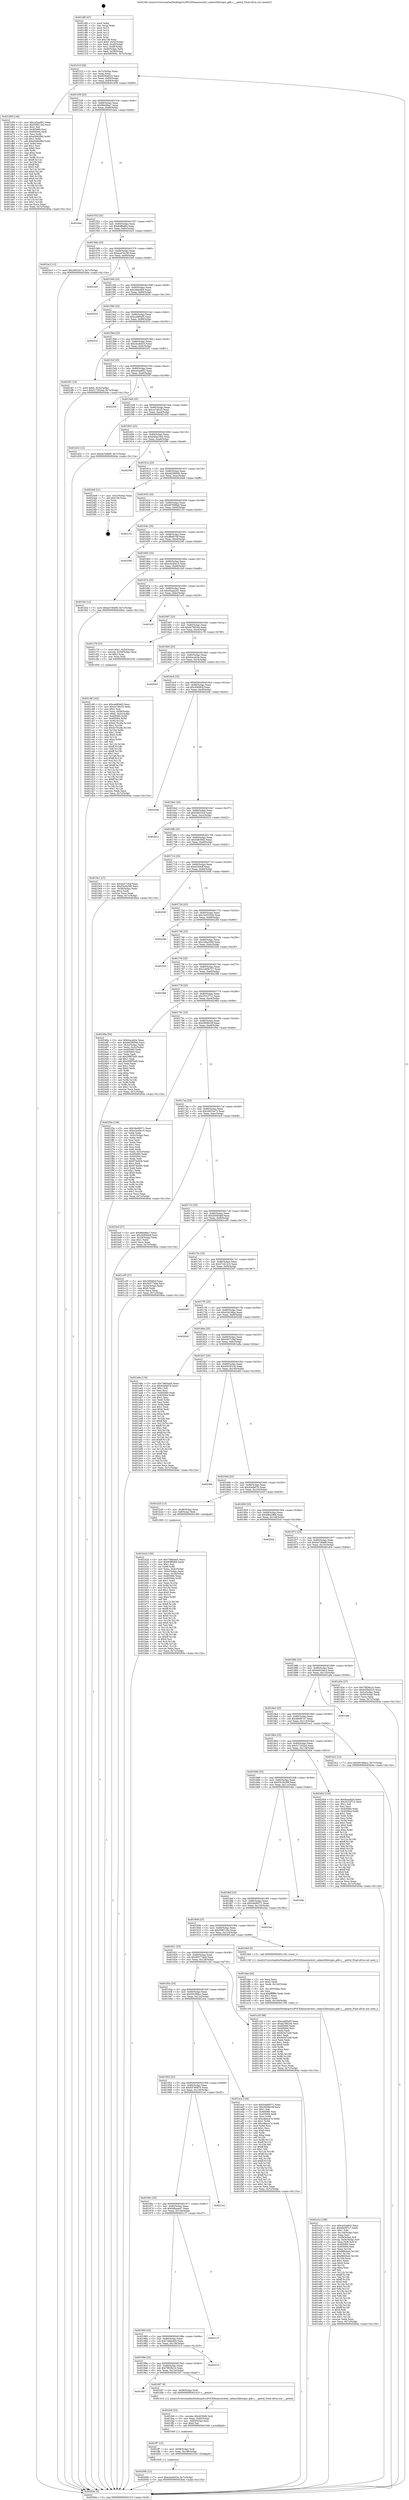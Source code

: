 digraph "0x4014f0" {
  label = "0x4014f0 (/mnt/c/Users/mathe/Desktop/tcc/POCII/binaries/extr_radare2libriopio_gdb.c___gettid_Final-ollvm.out::main(0))"
  labelloc = "t"
  node[shape=record]

  Entry [label="",width=0.3,height=0.3,shape=circle,fillcolor=black,style=filled]
  "0x40151f" [label="{
     0x40151f [26]\l
     | [instrs]\l
     &nbsp;&nbsp;0x40151f \<+3\>: mov -0x7c(%rbp),%eax\l
     &nbsp;&nbsp;0x401522 \<+2\>: mov %eax,%ecx\l
     &nbsp;&nbsp;0x401524 \<+6\>: sub $0x920bd253,%ecx\l
     &nbsp;&nbsp;0x40152a \<+3\>: mov %eax,-0x80(%rbp)\l
     &nbsp;&nbsp;0x40152d \<+6\>: mov %ecx,-0x84(%rbp)\l
     &nbsp;&nbsp;0x401533 \<+6\>: je 0000000000401d59 \<main+0x869\>\l
  }"]
  "0x401d59" [label="{
     0x401d59 [144]\l
     | [instrs]\l
     &nbsp;&nbsp;0x401d59 \<+5\>: mov $0xce5aa852,%eax\l
     &nbsp;&nbsp;0x401d5e \<+5\>: mov $0x55f6118a,%ecx\l
     &nbsp;&nbsp;0x401d63 \<+2\>: mov $0x1,%dl\l
     &nbsp;&nbsp;0x401d65 \<+7\>: mov 0x405060,%esi\l
     &nbsp;&nbsp;0x401d6c \<+7\>: mov 0x405064,%edi\l
     &nbsp;&nbsp;0x401d73 \<+3\>: mov %esi,%r8d\l
     &nbsp;&nbsp;0x401d76 \<+7\>: sub $0xe5662f9d,%r8d\l
     &nbsp;&nbsp;0x401d7d \<+4\>: sub $0x1,%r8d\l
     &nbsp;&nbsp;0x401d81 \<+7\>: add $0xe5662f9d,%r8d\l
     &nbsp;&nbsp;0x401d88 \<+4\>: imul %r8d,%esi\l
     &nbsp;&nbsp;0x401d8c \<+3\>: and $0x1,%esi\l
     &nbsp;&nbsp;0x401d8f \<+3\>: cmp $0x0,%esi\l
     &nbsp;&nbsp;0x401d92 \<+4\>: sete %r9b\l
     &nbsp;&nbsp;0x401d96 \<+3\>: cmp $0xa,%edi\l
     &nbsp;&nbsp;0x401d99 \<+4\>: setl %r10b\l
     &nbsp;&nbsp;0x401d9d \<+3\>: mov %r9b,%r11b\l
     &nbsp;&nbsp;0x401da0 \<+4\>: xor $0xff,%r11b\l
     &nbsp;&nbsp;0x401da4 \<+3\>: mov %r10b,%bl\l
     &nbsp;&nbsp;0x401da7 \<+3\>: xor $0xff,%bl\l
     &nbsp;&nbsp;0x401daa \<+3\>: xor $0x0,%dl\l
     &nbsp;&nbsp;0x401dad \<+3\>: mov %r11b,%r14b\l
     &nbsp;&nbsp;0x401db0 \<+4\>: and $0x0,%r14b\l
     &nbsp;&nbsp;0x401db4 \<+3\>: and %dl,%r9b\l
     &nbsp;&nbsp;0x401db7 \<+3\>: mov %bl,%r15b\l
     &nbsp;&nbsp;0x401dba \<+4\>: and $0x0,%r15b\l
     &nbsp;&nbsp;0x401dbe \<+3\>: and %dl,%r10b\l
     &nbsp;&nbsp;0x401dc1 \<+3\>: or %r9b,%r14b\l
     &nbsp;&nbsp;0x401dc4 \<+3\>: or %r10b,%r15b\l
     &nbsp;&nbsp;0x401dc7 \<+3\>: xor %r15b,%r14b\l
     &nbsp;&nbsp;0x401dca \<+3\>: or %bl,%r11b\l
     &nbsp;&nbsp;0x401dcd \<+4\>: xor $0xff,%r11b\l
     &nbsp;&nbsp;0x401dd1 \<+3\>: or $0x0,%dl\l
     &nbsp;&nbsp;0x401dd4 \<+3\>: and %dl,%r11b\l
     &nbsp;&nbsp;0x401dd7 \<+3\>: or %r11b,%r14b\l
     &nbsp;&nbsp;0x401dda \<+4\>: test $0x1,%r14b\l
     &nbsp;&nbsp;0x401dde \<+3\>: cmovne %ecx,%eax\l
     &nbsp;&nbsp;0x401de1 \<+3\>: mov %eax,-0x7c(%rbp)\l
     &nbsp;&nbsp;0x401de4 \<+5\>: jmp 000000000040264a \<main+0x115a\>\l
  }"]
  "0x401539" [label="{
     0x401539 [25]\l
     | [instrs]\l
     &nbsp;&nbsp;0x401539 \<+5\>: jmp 000000000040153e \<main+0x4e\>\l
     &nbsp;&nbsp;0x40153e \<+3\>: mov -0x80(%rbp),%eax\l
     &nbsp;&nbsp;0x401541 \<+5\>: sub $0x96d4fea7,%eax\l
     &nbsp;&nbsp;0x401546 \<+6\>: mov %eax,-0x88(%rbp)\l
     &nbsp;&nbsp;0x40154c \<+6\>: je 0000000000401bea \<main+0x6fa\>\l
  }"]
  Exit [label="",width=0.3,height=0.3,shape=circle,fillcolor=black,style=filled,peripheries=2]
  "0x401bea" [label="{
     0x401bea\l
  }", style=dashed]
  "0x401552" [label="{
     0x401552 [25]\l
     | [instrs]\l
     &nbsp;&nbsp;0x401552 \<+5\>: jmp 0000000000401557 \<main+0x67\>\l
     &nbsp;&nbsp;0x401557 \<+3\>: mov -0x80(%rbp),%eax\l
     &nbsp;&nbsp;0x40155a \<+5\>: sub $0x9cff0d84,%eax\l
     &nbsp;&nbsp;0x40155f \<+6\>: mov %eax,-0x8c(%rbp)\l
     &nbsp;&nbsp;0x401565 \<+6\>: je 0000000000401bc3 \<main+0x6d3\>\l
  }"]
  "0x402006" [label="{
     0x402006 [12]\l
     | [instrs]\l
     &nbsp;&nbsp;0x402006 \<+7\>: movl $0xcbcde024,-0x7c(%rbp)\l
     &nbsp;&nbsp;0x40200d \<+5\>: jmp 000000000040264a \<main+0x115a\>\l
  }"]
  "0x401bc3" [label="{
     0x401bc3 [12]\l
     | [instrs]\l
     &nbsp;&nbsp;0x401bc3 \<+7\>: movl $0x26633e73,-0x7c(%rbp)\l
     &nbsp;&nbsp;0x401bca \<+5\>: jmp 000000000040264a \<main+0x115a\>\l
  }"]
  "0x40156b" [label="{
     0x40156b [25]\l
     | [instrs]\l
     &nbsp;&nbsp;0x40156b \<+5\>: jmp 0000000000401570 \<main+0x80\>\l
     &nbsp;&nbsp;0x401570 \<+3\>: mov -0x80(%rbp),%eax\l
     &nbsp;&nbsp;0x401573 \<+5\>: sub $0xaa47d199,%eax\l
     &nbsp;&nbsp;0x401578 \<+6\>: mov %eax,-0x90(%rbp)\l
     &nbsp;&nbsp;0x40157e \<+6\>: je 00000000004023e0 \<main+0xef0\>\l
  }"]
  "0x401ff7" [label="{
     0x401ff7 [15]\l
     | [instrs]\l
     &nbsp;&nbsp;0x401ff7 \<+4\>: mov -0x58(%rbp),%rdi\l
     &nbsp;&nbsp;0x401ffb \<+6\>: mov %eax,-0x148(%rbp)\l
     &nbsp;&nbsp;0x402001 \<+5\>: call 0000000000401030 \<free@plt\>\l
     | [calls]\l
     &nbsp;&nbsp;0x401030 \{1\} (unknown)\l
  }"]
  "0x4023e0" [label="{
     0x4023e0\l
  }", style=dashed]
  "0x401584" [label="{
     0x401584 [25]\l
     | [instrs]\l
     &nbsp;&nbsp;0x401584 \<+5\>: jmp 0000000000401589 \<main+0x99\>\l
     &nbsp;&nbsp;0x401589 \<+3\>: mov -0x80(%rbp),%eax\l
     &nbsp;&nbsp;0x40158c \<+5\>: sub $0xc9efcdb4,%eax\l
     &nbsp;&nbsp;0x401591 \<+6\>: mov %eax,-0x94(%rbp)\l
     &nbsp;&nbsp;0x401597 \<+6\>: je 0000000000402624 \<main+0x1134\>\l
  }"]
  "0x401fe0" [label="{
     0x401fe0 [23]\l
     | [instrs]\l
     &nbsp;&nbsp;0x401fe0 \<+10\>: movabs $0x4030d6,%rdi\l
     &nbsp;&nbsp;0x401fea \<+3\>: mov %eax,-0x60(%rbp)\l
     &nbsp;&nbsp;0x401fed \<+3\>: mov -0x60(%rbp),%esi\l
     &nbsp;&nbsp;0x401ff0 \<+2\>: mov $0x0,%al\l
     &nbsp;&nbsp;0x401ff2 \<+5\>: call 0000000000401040 \<printf@plt\>\l
     | [calls]\l
     &nbsp;&nbsp;0x401040 \{1\} (unknown)\l
  }"]
  "0x402624" [label="{
     0x402624\l
  }", style=dashed]
  "0x40159d" [label="{
     0x40159d [25]\l
     | [instrs]\l
     &nbsp;&nbsp;0x40159d \<+5\>: jmp 00000000004015a2 \<main+0xb2\>\l
     &nbsp;&nbsp;0x4015a2 \<+3\>: mov -0x80(%rbp),%eax\l
     &nbsp;&nbsp;0x4015a5 \<+5\>: sub $0xca680ef3,%eax\l
     &nbsp;&nbsp;0x4015aa \<+6\>: mov %eax,-0x98(%rbp)\l
     &nbsp;&nbsp;0x4015b0 \<+6\>: je 0000000000402531 \<main+0x1041\>\l
  }"]
  "0x4019b7" [label="{
     0x4019b7\l
  }", style=dashed]
  "0x402531" [label="{
     0x402531\l
  }", style=dashed]
  "0x4015b6" [label="{
     0x4015b6 [25]\l
     | [instrs]\l
     &nbsp;&nbsp;0x4015b6 \<+5\>: jmp 00000000004015bb \<main+0xcb\>\l
     &nbsp;&nbsp;0x4015bb \<+3\>: mov -0x80(%rbp),%eax\l
     &nbsp;&nbsp;0x4015be \<+5\>: sub $0xcbcde024,%eax\l
     &nbsp;&nbsp;0x4015c3 \<+6\>: mov %eax,-0x9c(%rbp)\l
     &nbsp;&nbsp;0x4015c9 \<+6\>: je 00000000004023f1 \<main+0xf01\>\l
  }"]
  "0x401fd7" [label="{
     0x401fd7 [9]\l
     | [instrs]\l
     &nbsp;&nbsp;0x401fd7 \<+4\>: mov -0x58(%rbp),%rdi\l
     &nbsp;&nbsp;0x401fdb \<+5\>: call 0000000000401410 \<__gettid\>\l
     | [calls]\l
     &nbsp;&nbsp;0x401410 \{1\} (/mnt/c/Users/mathe/Desktop/tcc/POCII/binaries/extr_radare2libriopio_gdb.c___gettid_Final-ollvm.out::__gettid)\l
  }"]
  "0x4023f1" [label="{
     0x4023f1 [19]\l
     | [instrs]\l
     &nbsp;&nbsp;0x4023f1 \<+7\>: movl $0x0,-0x3c(%rbp)\l
     &nbsp;&nbsp;0x4023f8 \<+7\>: movl $0x517202ad,-0x7c(%rbp)\l
     &nbsp;&nbsp;0x4023ff \<+5\>: jmp 000000000040264a \<main+0x115a\>\l
  }"]
  "0x4015cf" [label="{
     0x4015cf [25]\l
     | [instrs]\l
     &nbsp;&nbsp;0x4015cf \<+5\>: jmp 00000000004015d4 \<main+0xe4\>\l
     &nbsp;&nbsp;0x4015d4 \<+3\>: mov -0x80(%rbp),%eax\l
     &nbsp;&nbsp;0x4015d7 \<+5\>: sub $0xce5aa852,%eax\l
     &nbsp;&nbsp;0x4015dc \<+6\>: mov %eax,-0xa0(%rbp)\l
     &nbsp;&nbsp;0x4015e2 \<+6\>: je 000000000040255f \<main+0x106f\>\l
  }"]
  "0x40199e" [label="{
     0x40199e [25]\l
     | [instrs]\l
     &nbsp;&nbsp;0x40199e \<+5\>: jmp 00000000004019a3 \<main+0x4b3\>\l
     &nbsp;&nbsp;0x4019a3 \<+3\>: mov -0x80(%rbp),%eax\l
     &nbsp;&nbsp;0x4019a6 \<+5\>: sub $0x78f28e14,%eax\l
     &nbsp;&nbsp;0x4019ab \<+6\>: mov %eax,-0x13c(%rbp)\l
     &nbsp;&nbsp;0x4019b1 \<+6\>: je 0000000000401fd7 \<main+0xae7\>\l
  }"]
  "0x40255f" [label="{
     0x40255f\l
  }", style=dashed]
  "0x4015e8" [label="{
     0x4015e8 [25]\l
     | [instrs]\l
     &nbsp;&nbsp;0x4015e8 \<+5\>: jmp 00000000004015ed \<main+0xfd\>\l
     &nbsp;&nbsp;0x4015ed \<+3\>: mov -0x80(%rbp),%eax\l
     &nbsp;&nbsp;0x4015f0 \<+5\>: sub $0xce74fc25,%eax\l
     &nbsp;&nbsp;0x4015f5 \<+6\>: mov %eax,-0xa4(%rbp)\l
     &nbsp;&nbsp;0x4015fb \<+6\>: je 0000000000401d32 \<main+0x842\>\l
  }"]
  "0x402515" [label="{
     0x402515\l
  }", style=dashed]
  "0x401d32" [label="{
     0x401d32 [12]\l
     | [instrs]\l
     &nbsp;&nbsp;0x401d32 \<+7\>: movl $0x4e7d0bf9,-0x7c(%rbp)\l
     &nbsp;&nbsp;0x401d39 \<+5\>: jmp 000000000040264a \<main+0x115a\>\l
  }"]
  "0x401601" [label="{
     0x401601 [25]\l
     | [instrs]\l
     &nbsp;&nbsp;0x401601 \<+5\>: jmp 0000000000401606 \<main+0x116\>\l
     &nbsp;&nbsp;0x401606 \<+3\>: mov -0x80(%rbp),%eax\l
     &nbsp;&nbsp;0x401609 \<+5\>: sub $0xd40a2344,%eax\l
     &nbsp;&nbsp;0x40160e \<+6\>: mov %eax,-0xa8(%rbp)\l
     &nbsp;&nbsp;0x401614 \<+6\>: je 0000000000402399 \<main+0xea9\>\l
  }"]
  "0x401985" [label="{
     0x401985 [25]\l
     | [instrs]\l
     &nbsp;&nbsp;0x401985 \<+5\>: jmp 000000000040198a \<main+0x49a\>\l
     &nbsp;&nbsp;0x40198a \<+3\>: mov -0x80(%rbp),%eax\l
     &nbsp;&nbsp;0x40198d \<+5\>: sub $0x748dceb5,%eax\l
     &nbsp;&nbsp;0x401992 \<+6\>: mov %eax,-0x138(%rbp)\l
     &nbsp;&nbsp;0x401998 \<+6\>: je 0000000000402515 \<main+0x1025\>\l
  }"]
  "0x402399" [label="{
     0x402399\l
  }", style=dashed]
  "0x40161a" [label="{
     0x40161a [25]\l
     | [instrs]\l
     &nbsp;&nbsp;0x40161a \<+5\>: jmp 000000000040161f \<main+0x12f\>\l
     &nbsp;&nbsp;0x40161f \<+3\>: mov -0x80(%rbp),%eax\l
     &nbsp;&nbsp;0x401622 \<+5\>: sub $0xd429694b,%eax\l
     &nbsp;&nbsp;0x401627 \<+6\>: mov %eax,-0xac(%rbp)\l
     &nbsp;&nbsp;0x40162d \<+6\>: je 00000000004024e8 \<main+0xff8\>\l
  }"]
  "0x402137" [label="{
     0x402137\l
  }", style=dashed]
  "0x4024e8" [label="{
     0x4024e8 [21]\l
     | [instrs]\l
     &nbsp;&nbsp;0x4024e8 \<+3\>: mov -0x2c(%rbp),%eax\l
     &nbsp;&nbsp;0x4024eb \<+7\>: add $0x138,%rsp\l
     &nbsp;&nbsp;0x4024f2 \<+1\>: pop %rbx\l
     &nbsp;&nbsp;0x4024f3 \<+2\>: pop %r12\l
     &nbsp;&nbsp;0x4024f5 \<+2\>: pop %r13\l
     &nbsp;&nbsp;0x4024f7 \<+2\>: pop %r14\l
     &nbsp;&nbsp;0x4024f9 \<+2\>: pop %r15\l
     &nbsp;&nbsp;0x4024fb \<+1\>: pop %rbp\l
     &nbsp;&nbsp;0x4024fc \<+1\>: ret\l
  }"]
  "0x401633" [label="{
     0x401633 [25]\l
     | [instrs]\l
     &nbsp;&nbsp;0x401633 \<+5\>: jmp 0000000000401638 \<main+0x148\>\l
     &nbsp;&nbsp;0x401638 \<+3\>: mov -0x80(%rbp),%eax\l
     &nbsp;&nbsp;0x40163b \<+5\>: sub $0xd67698ad,%eax\l
     &nbsp;&nbsp;0x401640 \<+6\>: mov %eax,-0xb0(%rbp)\l
     &nbsp;&nbsp;0x401646 \<+6\>: je 0000000000402152 \<main+0xc62\>\l
  }"]
  "0x40196c" [label="{
     0x40196c [25]\l
     | [instrs]\l
     &nbsp;&nbsp;0x40196c \<+5\>: jmp 0000000000401971 \<main+0x481\>\l
     &nbsp;&nbsp;0x401971 \<+3\>: mov -0x80(%rbp),%eax\l
     &nbsp;&nbsp;0x401974 \<+5\>: sub $0x6dbaaa47,%eax\l
     &nbsp;&nbsp;0x401979 \<+6\>: mov %eax,-0x134(%rbp)\l
     &nbsp;&nbsp;0x40197f \<+6\>: je 0000000000402137 \<main+0xc47\>\l
  }"]
  "0x402152" [label="{
     0x402152\l
  }", style=dashed]
  "0x40164c" [label="{
     0x40164c [25]\l
     | [instrs]\l
     &nbsp;&nbsp;0x40164c \<+5\>: jmp 0000000000401651 \<main+0x161\>\l
     &nbsp;&nbsp;0x401651 \<+3\>: mov -0x80(%rbp),%eax\l
     &nbsp;&nbsp;0x401654 \<+5\>: sub $0xdfb6b7bf,%eax\l
     &nbsp;&nbsp;0x401659 \<+6\>: mov %eax,-0xb4(%rbp)\l
     &nbsp;&nbsp;0x40165f \<+6\>: je 0000000000402290 \<main+0xda0\>\l
  }"]
  "0x4021e2" [label="{
     0x4021e2\l
  }", style=dashed]
  "0x402290" [label="{
     0x402290\l
  }", style=dashed]
  "0x401665" [label="{
     0x401665 [25]\l
     | [instrs]\l
     &nbsp;&nbsp;0x401665 \<+5\>: jmp 000000000040166a \<main+0x17a\>\l
     &nbsp;&nbsp;0x40166a \<+3\>: mov -0x80(%rbp),%eax\l
     &nbsp;&nbsp;0x40166d \<+5\>: sub $0xe3e40e15,%eax\l
     &nbsp;&nbsp;0x401672 \<+6\>: mov %eax,-0xb8(%rbp)\l
     &nbsp;&nbsp;0x401678 \<+6\>: je 0000000000401fcb \<main+0xadb\>\l
  }"]
  "0x401953" [label="{
     0x401953 [25]\l
     | [instrs]\l
     &nbsp;&nbsp;0x401953 \<+5\>: jmp 0000000000401958 \<main+0x468\>\l
     &nbsp;&nbsp;0x401958 \<+3\>: mov -0x80(%rbp),%eax\l
     &nbsp;&nbsp;0x40195b \<+5\>: sub $0x5d780870,%eax\l
     &nbsp;&nbsp;0x401960 \<+6\>: mov %eax,-0x130(%rbp)\l
     &nbsp;&nbsp;0x401966 \<+6\>: je 00000000004021e2 \<main+0xcf2\>\l
  }"]
  "0x401fcb" [label="{
     0x401fcb [12]\l
     | [instrs]\l
     &nbsp;&nbsp;0x401fcb \<+7\>: movl $0x4e7d0bf9,-0x7c(%rbp)\l
     &nbsp;&nbsp;0x401fd2 \<+5\>: jmp 000000000040264a \<main+0x115a\>\l
  }"]
  "0x40167e" [label="{
     0x40167e [25]\l
     | [instrs]\l
     &nbsp;&nbsp;0x40167e \<+5\>: jmp 0000000000401683 \<main+0x193\>\l
     &nbsp;&nbsp;0x401683 \<+3\>: mov -0x80(%rbp),%eax\l
     &nbsp;&nbsp;0x401686 \<+5\>: sub $0xe5aae2d1,%eax\l
     &nbsp;&nbsp;0x40168b \<+6\>: mov %eax,-0xbc(%rbp)\l
     &nbsp;&nbsp;0x401691 \<+6\>: je 0000000000401a2f \<main+0x53f\>\l
  }"]
  "0x401ece" [label="{
     0x401ece [144]\l
     | [instrs]\l
     &nbsp;&nbsp;0x401ece \<+5\>: mov $0x54e99371,%eax\l
     &nbsp;&nbsp;0x401ed3 \<+5\>: mov $0x2609b16f,%ecx\l
     &nbsp;&nbsp;0x401ed8 \<+2\>: mov $0x1,%dl\l
     &nbsp;&nbsp;0x401eda \<+7\>: mov 0x405060,%esi\l
     &nbsp;&nbsp;0x401ee1 \<+7\>: mov 0x405064,%edi\l
     &nbsp;&nbsp;0x401ee8 \<+3\>: mov %esi,%r8d\l
     &nbsp;&nbsp;0x401eeb \<+7\>: sub $0xcdbece7e,%r8d\l
     &nbsp;&nbsp;0x401ef2 \<+4\>: sub $0x1,%r8d\l
     &nbsp;&nbsp;0x401ef6 \<+7\>: add $0xcdbece7e,%r8d\l
     &nbsp;&nbsp;0x401efd \<+4\>: imul %r8d,%esi\l
     &nbsp;&nbsp;0x401f01 \<+3\>: and $0x1,%esi\l
     &nbsp;&nbsp;0x401f04 \<+3\>: cmp $0x0,%esi\l
     &nbsp;&nbsp;0x401f07 \<+4\>: sete %r9b\l
     &nbsp;&nbsp;0x401f0b \<+3\>: cmp $0xa,%edi\l
     &nbsp;&nbsp;0x401f0e \<+4\>: setl %r10b\l
     &nbsp;&nbsp;0x401f12 \<+3\>: mov %r9b,%r11b\l
     &nbsp;&nbsp;0x401f15 \<+4\>: xor $0xff,%r11b\l
     &nbsp;&nbsp;0x401f19 \<+3\>: mov %r10b,%bl\l
     &nbsp;&nbsp;0x401f1c \<+3\>: xor $0xff,%bl\l
     &nbsp;&nbsp;0x401f1f \<+3\>: xor $0x1,%dl\l
     &nbsp;&nbsp;0x401f22 \<+3\>: mov %r11b,%r14b\l
     &nbsp;&nbsp;0x401f25 \<+4\>: and $0xff,%r14b\l
     &nbsp;&nbsp;0x401f29 \<+3\>: and %dl,%r9b\l
     &nbsp;&nbsp;0x401f2c \<+3\>: mov %bl,%r15b\l
     &nbsp;&nbsp;0x401f2f \<+4\>: and $0xff,%r15b\l
     &nbsp;&nbsp;0x401f33 \<+3\>: and %dl,%r10b\l
     &nbsp;&nbsp;0x401f36 \<+3\>: or %r9b,%r14b\l
     &nbsp;&nbsp;0x401f39 \<+3\>: or %r10b,%r15b\l
     &nbsp;&nbsp;0x401f3c \<+3\>: xor %r15b,%r14b\l
     &nbsp;&nbsp;0x401f3f \<+3\>: or %bl,%r11b\l
     &nbsp;&nbsp;0x401f42 \<+4\>: xor $0xff,%r11b\l
     &nbsp;&nbsp;0x401f46 \<+3\>: or $0x1,%dl\l
     &nbsp;&nbsp;0x401f49 \<+3\>: and %dl,%r11b\l
     &nbsp;&nbsp;0x401f4c \<+3\>: or %r11b,%r14b\l
     &nbsp;&nbsp;0x401f4f \<+4\>: test $0x1,%r14b\l
     &nbsp;&nbsp;0x401f53 \<+3\>: cmovne %ecx,%eax\l
     &nbsp;&nbsp;0x401f56 \<+3\>: mov %eax,-0x7c(%rbp)\l
     &nbsp;&nbsp;0x401f59 \<+5\>: jmp 000000000040264a \<main+0x115a\>\l
  }"]
  "0x401a2f" [label="{
     0x401a2f\l
  }", style=dashed]
  "0x401697" [label="{
     0x401697 [25]\l
     | [instrs]\l
     &nbsp;&nbsp;0x401697 \<+5\>: jmp 000000000040169c \<main+0x1ac\>\l
     &nbsp;&nbsp;0x40169c \<+3\>: mov -0x80(%rbp),%eax\l
     &nbsp;&nbsp;0x40169f \<+5\>: sub $0xfa789244,%eax\l
     &nbsp;&nbsp;0x4016a4 \<+6\>: mov %eax,-0xc0(%rbp)\l
     &nbsp;&nbsp;0x4016aa \<+6\>: je 0000000000401c78 \<main+0x788\>\l
  }"]
  "0x401e1a" [label="{
     0x401e1a [168]\l
     | [instrs]\l
     &nbsp;&nbsp;0x401e1a \<+5\>: mov $0xce5aa852,%ecx\l
     &nbsp;&nbsp;0x401e1f \<+5\>: mov $0x4fe067e7,%edx\l
     &nbsp;&nbsp;0x401e24 \<+3\>: mov $0x1,%dil\l
     &nbsp;&nbsp;0x401e27 \<+6\>: mov -0x144(%rbp),%esi\l
     &nbsp;&nbsp;0x401e2d \<+3\>: imul %eax,%esi\l
     &nbsp;&nbsp;0x401e30 \<+4\>: mov -0x58(%rbp),%r8\l
     &nbsp;&nbsp;0x401e34 \<+4\>: movslq -0x5c(%rbp),%r9\l
     &nbsp;&nbsp;0x401e38 \<+4\>: mov %esi,(%r8,%r9,4)\l
     &nbsp;&nbsp;0x401e3c \<+7\>: mov 0x405060,%eax\l
     &nbsp;&nbsp;0x401e43 \<+7\>: mov 0x405064,%esi\l
     &nbsp;&nbsp;0x401e4a \<+3\>: mov %eax,%r10d\l
     &nbsp;&nbsp;0x401e4d \<+7\>: add $0x8683ba4,%r10d\l
     &nbsp;&nbsp;0x401e54 \<+4\>: sub $0x1,%r10d\l
     &nbsp;&nbsp;0x401e58 \<+7\>: sub $0x8683ba4,%r10d\l
     &nbsp;&nbsp;0x401e5f \<+4\>: imul %r10d,%eax\l
     &nbsp;&nbsp;0x401e63 \<+3\>: and $0x1,%eax\l
     &nbsp;&nbsp;0x401e66 \<+3\>: cmp $0x0,%eax\l
     &nbsp;&nbsp;0x401e69 \<+4\>: sete %r11b\l
     &nbsp;&nbsp;0x401e6d \<+3\>: cmp $0xa,%esi\l
     &nbsp;&nbsp;0x401e70 \<+3\>: setl %bl\l
     &nbsp;&nbsp;0x401e73 \<+3\>: mov %r11b,%r14b\l
     &nbsp;&nbsp;0x401e76 \<+4\>: xor $0xff,%r14b\l
     &nbsp;&nbsp;0x401e7a \<+3\>: mov %bl,%r15b\l
     &nbsp;&nbsp;0x401e7d \<+4\>: xor $0xff,%r15b\l
     &nbsp;&nbsp;0x401e81 \<+4\>: xor $0x0,%dil\l
     &nbsp;&nbsp;0x401e85 \<+3\>: mov %r14b,%r12b\l
     &nbsp;&nbsp;0x401e88 \<+4\>: and $0x0,%r12b\l
     &nbsp;&nbsp;0x401e8c \<+3\>: and %dil,%r11b\l
     &nbsp;&nbsp;0x401e8f \<+3\>: mov %r15b,%r13b\l
     &nbsp;&nbsp;0x401e92 \<+4\>: and $0x0,%r13b\l
     &nbsp;&nbsp;0x401e96 \<+3\>: and %dil,%bl\l
     &nbsp;&nbsp;0x401e99 \<+3\>: or %r11b,%r12b\l
     &nbsp;&nbsp;0x401e9c \<+3\>: or %bl,%r13b\l
     &nbsp;&nbsp;0x401e9f \<+3\>: xor %r13b,%r12b\l
     &nbsp;&nbsp;0x401ea2 \<+3\>: or %r15b,%r14b\l
     &nbsp;&nbsp;0x401ea5 \<+4\>: xor $0xff,%r14b\l
     &nbsp;&nbsp;0x401ea9 \<+4\>: or $0x0,%dil\l
     &nbsp;&nbsp;0x401ead \<+3\>: and %dil,%r14b\l
     &nbsp;&nbsp;0x401eb0 \<+3\>: or %r14b,%r12b\l
     &nbsp;&nbsp;0x401eb3 \<+4\>: test $0x1,%r12b\l
     &nbsp;&nbsp;0x401eb7 \<+3\>: cmovne %edx,%ecx\l
     &nbsp;&nbsp;0x401eba \<+3\>: mov %ecx,-0x7c(%rbp)\l
     &nbsp;&nbsp;0x401ebd \<+5\>: jmp 000000000040264a \<main+0x115a\>\l
  }"]
  "0x401c78" [label="{
     0x401c78 [23]\l
     | [instrs]\l
     &nbsp;&nbsp;0x401c78 \<+7\>: movl $0x1,-0x50(%rbp)\l
     &nbsp;&nbsp;0x401c7f \<+4\>: movslq -0x50(%rbp),%rax\l
     &nbsp;&nbsp;0x401c83 \<+4\>: shl $0x2,%rax\l
     &nbsp;&nbsp;0x401c87 \<+3\>: mov %rax,%rdi\l
     &nbsp;&nbsp;0x401c8a \<+5\>: call 0000000000401050 \<malloc@plt\>\l
     | [calls]\l
     &nbsp;&nbsp;0x401050 \{1\} (unknown)\l
  }"]
  "0x4016b0" [label="{
     0x4016b0 [25]\l
     | [instrs]\l
     &nbsp;&nbsp;0x4016b0 \<+5\>: jmp 00000000004016b5 \<main+0x1c5\>\l
     &nbsp;&nbsp;0x4016b5 \<+3\>: mov -0x80(%rbp),%eax\l
     &nbsp;&nbsp;0x4016b8 \<+5\>: sub $0xfcecab2e,%eax\l
     &nbsp;&nbsp;0x4016bd \<+6\>: mov %eax,-0xc4(%rbp)\l
     &nbsp;&nbsp;0x4016c3 \<+6\>: je 0000000000402643 \<main+0x1153\>\l
  }"]
  "0x401dee" [label="{
     0x401dee [44]\l
     | [instrs]\l
     &nbsp;&nbsp;0x401dee \<+2\>: xor %ecx,%ecx\l
     &nbsp;&nbsp;0x401df0 \<+5\>: mov $0x2,%edx\l
     &nbsp;&nbsp;0x401df5 \<+6\>: mov %edx,-0x140(%rbp)\l
     &nbsp;&nbsp;0x401dfb \<+1\>: cltd\l
     &nbsp;&nbsp;0x401dfc \<+6\>: mov -0x140(%rbp),%esi\l
     &nbsp;&nbsp;0x401e02 \<+2\>: idiv %esi\l
     &nbsp;&nbsp;0x401e04 \<+6\>: imul $0xfffffffe,%edx,%edx\l
     &nbsp;&nbsp;0x401e0a \<+3\>: sub $0x1,%ecx\l
     &nbsp;&nbsp;0x401e0d \<+2\>: sub %ecx,%edx\l
     &nbsp;&nbsp;0x401e0f \<+6\>: mov %edx,-0x144(%rbp)\l
     &nbsp;&nbsp;0x401e15 \<+5\>: call 0000000000401160 \<next_i\>\l
     | [calls]\l
     &nbsp;&nbsp;0x401160 \{1\} (/mnt/c/Users/mathe/Desktop/tcc/POCII/binaries/extr_radare2libriopio_gdb.c___gettid_Final-ollvm.out::next_i)\l
  }"]
  "0x402643" [label="{
     0x402643\l
  }", style=dashed]
  "0x4016c9" [label="{
     0x4016c9 [25]\l
     | [instrs]\l
     &nbsp;&nbsp;0x4016c9 \<+5\>: jmp 00000000004016ce \<main+0x1de\>\l
     &nbsp;&nbsp;0x4016ce \<+3\>: mov -0x80(%rbp),%eax\l
     &nbsp;&nbsp;0x4016d1 \<+5\>: sub $0x306062f,%eax\l
     &nbsp;&nbsp;0x4016d6 \<+6\>: mov %eax,-0xc8(%rbp)\l
     &nbsp;&nbsp;0x4016dc \<+6\>: je 00000000004023d4 \<main+0xee4\>\l
  }"]
  "0x401c8f" [label="{
     0x401c8f [163]\l
     | [instrs]\l
     &nbsp;&nbsp;0x401c8f \<+5\>: mov $0xca680ef3,%ecx\l
     &nbsp;&nbsp;0x401c94 \<+5\>: mov $0xce74fc25,%edx\l
     &nbsp;&nbsp;0x401c99 \<+3\>: mov $0x1,%sil\l
     &nbsp;&nbsp;0x401c9c \<+4\>: mov %rax,-0x58(%rbp)\l
     &nbsp;&nbsp;0x401ca0 \<+7\>: movl $0x0,-0x5c(%rbp)\l
     &nbsp;&nbsp;0x401ca7 \<+8\>: mov 0x405060,%r8d\l
     &nbsp;&nbsp;0x401caf \<+8\>: mov 0x405064,%r9d\l
     &nbsp;&nbsp;0x401cb7 \<+3\>: mov %r8d,%r10d\l
     &nbsp;&nbsp;0x401cba \<+7\>: add $0xdc79c2fa,%r10d\l
     &nbsp;&nbsp;0x401cc1 \<+4\>: sub $0x1,%r10d\l
     &nbsp;&nbsp;0x401cc5 \<+7\>: sub $0xdc79c2fa,%r10d\l
     &nbsp;&nbsp;0x401ccc \<+4\>: imul %r10d,%r8d\l
     &nbsp;&nbsp;0x401cd0 \<+4\>: and $0x1,%r8d\l
     &nbsp;&nbsp;0x401cd4 \<+4\>: cmp $0x0,%r8d\l
     &nbsp;&nbsp;0x401cd8 \<+4\>: sete %r11b\l
     &nbsp;&nbsp;0x401cdc \<+4\>: cmp $0xa,%r9d\l
     &nbsp;&nbsp;0x401ce0 \<+3\>: setl %bl\l
     &nbsp;&nbsp;0x401ce3 \<+3\>: mov %r11b,%r14b\l
     &nbsp;&nbsp;0x401ce6 \<+4\>: xor $0xff,%r14b\l
     &nbsp;&nbsp;0x401cea \<+3\>: mov %bl,%r15b\l
     &nbsp;&nbsp;0x401ced \<+4\>: xor $0xff,%r15b\l
     &nbsp;&nbsp;0x401cf1 \<+4\>: xor $0x1,%sil\l
     &nbsp;&nbsp;0x401cf5 \<+3\>: mov %r14b,%r12b\l
     &nbsp;&nbsp;0x401cf8 \<+4\>: and $0xff,%r12b\l
     &nbsp;&nbsp;0x401cfc \<+3\>: and %sil,%r11b\l
     &nbsp;&nbsp;0x401cff \<+3\>: mov %r15b,%r13b\l
     &nbsp;&nbsp;0x401d02 \<+4\>: and $0xff,%r13b\l
     &nbsp;&nbsp;0x401d06 \<+3\>: and %sil,%bl\l
     &nbsp;&nbsp;0x401d09 \<+3\>: or %r11b,%r12b\l
     &nbsp;&nbsp;0x401d0c \<+3\>: or %bl,%r13b\l
     &nbsp;&nbsp;0x401d0f \<+3\>: xor %r13b,%r12b\l
     &nbsp;&nbsp;0x401d12 \<+3\>: or %r15b,%r14b\l
     &nbsp;&nbsp;0x401d15 \<+4\>: xor $0xff,%r14b\l
     &nbsp;&nbsp;0x401d19 \<+4\>: or $0x1,%sil\l
     &nbsp;&nbsp;0x401d1d \<+3\>: and %sil,%r14b\l
     &nbsp;&nbsp;0x401d20 \<+3\>: or %r14b,%r12b\l
     &nbsp;&nbsp;0x401d23 \<+4\>: test $0x1,%r12b\l
     &nbsp;&nbsp;0x401d27 \<+3\>: cmovne %edx,%ecx\l
     &nbsp;&nbsp;0x401d2a \<+3\>: mov %ecx,-0x7c(%rbp)\l
     &nbsp;&nbsp;0x401d2d \<+5\>: jmp 000000000040264a \<main+0x115a\>\l
  }"]
  "0x4023d4" [label="{
     0x4023d4\l
  }", style=dashed]
  "0x4016e2" [label="{
     0x4016e2 [25]\l
     | [instrs]\l
     &nbsp;&nbsp;0x4016e2 \<+5\>: jmp 00000000004016e7 \<main+0x1f7\>\l
     &nbsp;&nbsp;0x4016e7 \<+3\>: mov -0x80(%rbp),%eax\l
     &nbsp;&nbsp;0x4016ea \<+5\>: sub $0x5d6332d,%eax\l
     &nbsp;&nbsp;0x4016ef \<+6\>: mov %eax,-0xcc(%rbp)\l
     &nbsp;&nbsp;0x4016f5 \<+6\>: je 0000000000402012 \<main+0xb22\>\l
  }"]
  "0x40193a" [label="{
     0x40193a [25]\l
     | [instrs]\l
     &nbsp;&nbsp;0x40193a \<+5\>: jmp 000000000040193f \<main+0x44f\>\l
     &nbsp;&nbsp;0x40193f \<+3\>: mov -0x80(%rbp),%eax\l
     &nbsp;&nbsp;0x401942 \<+5\>: sub $0x591984cc,%eax\l
     &nbsp;&nbsp;0x401947 \<+6\>: mov %eax,-0x12c(%rbp)\l
     &nbsp;&nbsp;0x40194d \<+6\>: je 0000000000401ece \<main+0x9de\>\l
  }"]
  "0x402012" [label="{
     0x402012\l
  }", style=dashed]
  "0x4016fb" [label="{
     0x4016fb [25]\l
     | [instrs]\l
     &nbsp;&nbsp;0x4016fb \<+5\>: jmp 0000000000401700 \<main+0x210\>\l
     &nbsp;&nbsp;0x401700 \<+3\>: mov -0x80(%rbp),%eax\l
     &nbsp;&nbsp;0x401703 \<+5\>: sub $0x5d65942,%eax\l
     &nbsp;&nbsp;0x401708 \<+6\>: mov %eax,-0xd0(%rbp)\l
     &nbsp;&nbsp;0x40170e \<+6\>: je 00000000004019c1 \<main+0x4d1\>\l
  }"]
  "0x401c20" [label="{
     0x401c20 [88]\l
     | [instrs]\l
     &nbsp;&nbsp;0x401c20 \<+5\>: mov $0xca680ef3,%eax\l
     &nbsp;&nbsp;0x401c25 \<+5\>: mov $0xfa789244,%ecx\l
     &nbsp;&nbsp;0x401c2a \<+7\>: mov 0x405060,%edx\l
     &nbsp;&nbsp;0x401c31 \<+7\>: mov 0x405064,%esi\l
     &nbsp;&nbsp;0x401c38 \<+2\>: mov %edx,%edi\l
     &nbsp;&nbsp;0x401c3a \<+6\>: add $0x8c5e7a48,%edi\l
     &nbsp;&nbsp;0x401c40 \<+3\>: sub $0x1,%edi\l
     &nbsp;&nbsp;0x401c43 \<+6\>: sub $0x8c5e7a48,%edi\l
     &nbsp;&nbsp;0x401c49 \<+3\>: imul %edi,%edx\l
     &nbsp;&nbsp;0x401c4c \<+3\>: and $0x1,%edx\l
     &nbsp;&nbsp;0x401c4f \<+3\>: cmp $0x0,%edx\l
     &nbsp;&nbsp;0x401c52 \<+4\>: sete %r8b\l
     &nbsp;&nbsp;0x401c56 \<+3\>: cmp $0xa,%esi\l
     &nbsp;&nbsp;0x401c59 \<+4\>: setl %r9b\l
     &nbsp;&nbsp;0x401c5d \<+3\>: mov %r8b,%r10b\l
     &nbsp;&nbsp;0x401c60 \<+3\>: and %r9b,%r10b\l
     &nbsp;&nbsp;0x401c63 \<+3\>: xor %r9b,%r8b\l
     &nbsp;&nbsp;0x401c66 \<+3\>: or %r8b,%r10b\l
     &nbsp;&nbsp;0x401c69 \<+4\>: test $0x1,%r10b\l
     &nbsp;&nbsp;0x401c6d \<+3\>: cmovne %ecx,%eax\l
     &nbsp;&nbsp;0x401c70 \<+3\>: mov %eax,-0x7c(%rbp)\l
     &nbsp;&nbsp;0x401c73 \<+5\>: jmp 000000000040264a \<main+0x115a\>\l
  }"]
  "0x4019c1" [label="{
     0x4019c1 [27]\l
     | [instrs]\l
     &nbsp;&nbsp;0x4019c1 \<+5\>: mov $0x445719af,%eax\l
     &nbsp;&nbsp;0x4019c6 \<+5\>: mov $0x53c3b298,%ecx\l
     &nbsp;&nbsp;0x4019cb \<+3\>: mov -0x38(%rbp),%edx\l
     &nbsp;&nbsp;0x4019ce \<+3\>: cmp $0x2,%edx\l
     &nbsp;&nbsp;0x4019d1 \<+3\>: cmovne %ecx,%eax\l
     &nbsp;&nbsp;0x4019d4 \<+3\>: mov %eax,-0x7c(%rbp)\l
     &nbsp;&nbsp;0x4019d7 \<+5\>: jmp 000000000040264a \<main+0x115a\>\l
  }"]
  "0x401714" [label="{
     0x401714 [25]\l
     | [instrs]\l
     &nbsp;&nbsp;0x401714 \<+5\>: jmp 0000000000401719 \<main+0x229\>\l
     &nbsp;&nbsp;0x401719 \<+3\>: mov -0x80(%rbp),%eax\l
     &nbsp;&nbsp;0x40171c \<+5\>: sub $0xa530eff,%eax\l
     &nbsp;&nbsp;0x401721 \<+6\>: mov %eax,-0xd4(%rbp)\l
     &nbsp;&nbsp;0x401727 \<+6\>: je 00000000004020d0 \<main+0xbe0\>\l
  }"]
  "0x40264a" [label="{
     0x40264a [5]\l
     | [instrs]\l
     &nbsp;&nbsp;0x40264a \<+5\>: jmp 000000000040151f \<main+0x2f\>\l
  }"]
  "0x4014f0" [label="{
     0x4014f0 [47]\l
     | [instrs]\l
     &nbsp;&nbsp;0x4014f0 \<+1\>: push %rbp\l
     &nbsp;&nbsp;0x4014f1 \<+3\>: mov %rsp,%rbp\l
     &nbsp;&nbsp;0x4014f4 \<+2\>: push %r15\l
     &nbsp;&nbsp;0x4014f6 \<+2\>: push %r14\l
     &nbsp;&nbsp;0x4014f8 \<+2\>: push %r13\l
     &nbsp;&nbsp;0x4014fa \<+2\>: push %r12\l
     &nbsp;&nbsp;0x4014fc \<+1\>: push %rbx\l
     &nbsp;&nbsp;0x4014fd \<+7\>: sub $0x138,%rsp\l
     &nbsp;&nbsp;0x401504 \<+7\>: movl $0x0,-0x3c(%rbp)\l
     &nbsp;&nbsp;0x40150b \<+3\>: mov %edi,-0x40(%rbp)\l
     &nbsp;&nbsp;0x40150e \<+4\>: mov %rsi,-0x48(%rbp)\l
     &nbsp;&nbsp;0x401512 \<+3\>: mov -0x40(%rbp),%edi\l
     &nbsp;&nbsp;0x401515 \<+3\>: mov %edi,-0x38(%rbp)\l
     &nbsp;&nbsp;0x401518 \<+7\>: movl $0x5d65942,-0x7c(%rbp)\l
  }"]
  "0x401921" [label="{
     0x401921 [25]\l
     | [instrs]\l
     &nbsp;&nbsp;0x401921 \<+5\>: jmp 0000000000401926 \<main+0x436\>\l
     &nbsp;&nbsp;0x401926 \<+3\>: mov -0x80(%rbp),%eax\l
     &nbsp;&nbsp;0x401929 \<+5\>: sub $0x56377abd,%eax\l
     &nbsp;&nbsp;0x40192e \<+6\>: mov %eax,-0x128(%rbp)\l
     &nbsp;&nbsp;0x401934 \<+6\>: je 0000000000401c20 \<main+0x730\>\l
  }"]
  "0x4020d0" [label="{
     0x4020d0\l
  }", style=dashed]
  "0x40172d" [label="{
     0x40172d [25]\l
     | [instrs]\l
     &nbsp;&nbsp;0x40172d \<+5\>: jmp 0000000000401732 \<main+0x242\>\l
     &nbsp;&nbsp;0x401732 \<+3\>: mov -0x80(%rbp),%eax\l
     &nbsp;&nbsp;0x401735 \<+5\>: sub $0x14203326,%eax\l
     &nbsp;&nbsp;0x40173a \<+6\>: mov %eax,-0xd8(%rbp)\l
     &nbsp;&nbsp;0x401740 \<+6\>: je 0000000000402284 \<main+0xd94\>\l
  }"]
  "0x401de9" [label="{
     0x401de9 [5]\l
     | [instrs]\l
     &nbsp;&nbsp;0x401de9 \<+5\>: call 0000000000401160 \<next_i\>\l
     | [calls]\l
     &nbsp;&nbsp;0x401160 \{1\} (/mnt/c/Users/mathe/Desktop/tcc/POCII/binaries/extr_radare2libriopio_gdb.c___gettid_Final-ollvm.out::next_i)\l
  }"]
  "0x402284" [label="{
     0x402284\l
  }", style=dashed]
  "0x401746" [label="{
     0x401746 [25]\l
     | [instrs]\l
     &nbsp;&nbsp;0x401746 \<+5\>: jmp 000000000040174b \<main+0x25b\>\l
     &nbsp;&nbsp;0x40174b \<+3\>: mov -0x80(%rbp),%eax\l
     &nbsp;&nbsp;0x40174e \<+5\>: sub $0x1b9a250d,%eax\l
     &nbsp;&nbsp;0x401753 \<+6\>: mov %eax,-0xdc(%rbp)\l
     &nbsp;&nbsp;0x401759 \<+6\>: je 0000000000402320 \<main+0xe30\>\l
  }"]
  "0x401908" [label="{
     0x401908 [25]\l
     | [instrs]\l
     &nbsp;&nbsp;0x401908 \<+5\>: jmp 000000000040190d \<main+0x41d\>\l
     &nbsp;&nbsp;0x40190d \<+3\>: mov -0x80(%rbp),%eax\l
     &nbsp;&nbsp;0x401910 \<+5\>: sub $0x55f6118a,%eax\l
     &nbsp;&nbsp;0x401915 \<+6\>: mov %eax,-0x124(%rbp)\l
     &nbsp;&nbsp;0x40191b \<+6\>: je 0000000000401de9 \<main+0x8f9\>\l
  }"]
  "0x402320" [label="{
     0x402320\l
  }", style=dashed]
  "0x40175f" [label="{
     0x40175f [25]\l
     | [instrs]\l
     &nbsp;&nbsp;0x40175f \<+5\>: jmp 0000000000401764 \<main+0x274\>\l
     &nbsp;&nbsp;0x401764 \<+3\>: mov -0x80(%rbp),%eax\l
     &nbsp;&nbsp;0x401767 \<+5\>: sub $0x1e60b727,%eax\l
     &nbsp;&nbsp;0x40176c \<+6\>: mov %eax,-0xe0(%rbp)\l
     &nbsp;&nbsp;0x401772 \<+6\>: je 000000000040238d \<main+0xe9d\>\l
  }"]
  "0x4025ac" [label="{
     0x4025ac\l
  }", style=dashed]
  "0x40238d" [label="{
     0x40238d\l
  }", style=dashed]
  "0x401778" [label="{
     0x401778 [25]\l
     | [instrs]\l
     &nbsp;&nbsp;0x401778 \<+5\>: jmp 000000000040177d \<main+0x28d\>\l
     &nbsp;&nbsp;0x40177d \<+3\>: mov -0x80(%rbp),%eax\l
     &nbsp;&nbsp;0x401780 \<+5\>: sub $0x2531f712,%eax\l
     &nbsp;&nbsp;0x401785 \<+6\>: mov %eax,-0xe4(%rbp)\l
     &nbsp;&nbsp;0x40178b \<+6\>: je 000000000040248a \<main+0xf9a\>\l
  }"]
  "0x4018ef" [label="{
     0x4018ef [25]\l
     | [instrs]\l
     &nbsp;&nbsp;0x4018ef \<+5\>: jmp 00000000004018f4 \<main+0x404\>\l
     &nbsp;&nbsp;0x4018f4 \<+3\>: mov -0x80(%rbp),%eax\l
     &nbsp;&nbsp;0x4018f7 \<+5\>: sub $0x54e99371,%eax\l
     &nbsp;&nbsp;0x4018fc \<+6\>: mov %eax,-0x120(%rbp)\l
     &nbsp;&nbsp;0x401902 \<+6\>: je 00000000004025ac \<main+0x10bc\>\l
  }"]
  "0x40248a" [label="{
     0x40248a [94]\l
     | [instrs]\l
     &nbsp;&nbsp;0x40248a \<+5\>: mov $0xfcecab2e,%eax\l
     &nbsp;&nbsp;0x40248f \<+5\>: mov $0xd429694b,%ecx\l
     &nbsp;&nbsp;0x402494 \<+3\>: mov -0x3c(%rbp),%edx\l
     &nbsp;&nbsp;0x402497 \<+3\>: mov %edx,-0x2c(%rbp)\l
     &nbsp;&nbsp;0x40249a \<+7\>: mov 0x405060,%edx\l
     &nbsp;&nbsp;0x4024a1 \<+7\>: mov 0x405064,%esi\l
     &nbsp;&nbsp;0x4024a8 \<+2\>: mov %edx,%edi\l
     &nbsp;&nbsp;0x4024aa \<+6\>: sub $0x298f7bd5,%edi\l
     &nbsp;&nbsp;0x4024b0 \<+3\>: sub $0x1,%edi\l
     &nbsp;&nbsp;0x4024b3 \<+6\>: add $0x298f7bd5,%edi\l
     &nbsp;&nbsp;0x4024b9 \<+3\>: imul %edi,%edx\l
     &nbsp;&nbsp;0x4024bc \<+3\>: and $0x1,%edx\l
     &nbsp;&nbsp;0x4024bf \<+3\>: cmp $0x0,%edx\l
     &nbsp;&nbsp;0x4024c2 \<+4\>: sete %r8b\l
     &nbsp;&nbsp;0x4024c6 \<+3\>: cmp $0xa,%esi\l
     &nbsp;&nbsp;0x4024c9 \<+4\>: setl %r9b\l
     &nbsp;&nbsp;0x4024cd \<+3\>: mov %r8b,%r10b\l
     &nbsp;&nbsp;0x4024d0 \<+3\>: and %r9b,%r10b\l
     &nbsp;&nbsp;0x4024d3 \<+3\>: xor %r9b,%r8b\l
     &nbsp;&nbsp;0x4024d6 \<+3\>: or %r8b,%r10b\l
     &nbsp;&nbsp;0x4024d9 \<+4\>: test $0x1,%r10b\l
     &nbsp;&nbsp;0x4024dd \<+3\>: cmovne %ecx,%eax\l
     &nbsp;&nbsp;0x4024e0 \<+3\>: mov %eax,-0x7c(%rbp)\l
     &nbsp;&nbsp;0x4024e3 \<+5\>: jmp 000000000040264a \<main+0x115a\>\l
  }"]
  "0x401791" [label="{
     0x401791 [25]\l
     | [instrs]\l
     &nbsp;&nbsp;0x401791 \<+5\>: jmp 0000000000401796 \<main+0x2a6\>\l
     &nbsp;&nbsp;0x401796 \<+3\>: mov -0x80(%rbp),%eax\l
     &nbsp;&nbsp;0x401799 \<+5\>: sub $0x2609b16f,%eax\l
     &nbsp;&nbsp;0x40179e \<+6\>: mov %eax,-0xe8(%rbp)\l
     &nbsp;&nbsp;0x4017a4 \<+6\>: je 0000000000401f5e \<main+0xa6e\>\l
  }"]
  "0x4019dc" [label="{
     0x4019dc\l
  }", style=dashed]
  "0x401f5e" [label="{
     0x401f5e [109]\l
     | [instrs]\l
     &nbsp;&nbsp;0x401f5e \<+5\>: mov $0x54e99371,%eax\l
     &nbsp;&nbsp;0x401f63 \<+5\>: mov $0xe3e40e15,%ecx\l
     &nbsp;&nbsp;0x401f68 \<+2\>: xor %edx,%edx\l
     &nbsp;&nbsp;0x401f6a \<+3\>: mov -0x5c(%rbp),%esi\l
     &nbsp;&nbsp;0x401f6d \<+2\>: mov %edx,%edi\l
     &nbsp;&nbsp;0x401f6f \<+2\>: sub %esi,%edi\l
     &nbsp;&nbsp;0x401f71 \<+2\>: mov %edx,%esi\l
     &nbsp;&nbsp;0x401f73 \<+3\>: sub $0x1,%esi\l
     &nbsp;&nbsp;0x401f76 \<+2\>: add %esi,%edi\l
     &nbsp;&nbsp;0x401f78 \<+2\>: sub %edi,%edx\l
     &nbsp;&nbsp;0x401f7a \<+3\>: mov %edx,-0x5c(%rbp)\l
     &nbsp;&nbsp;0x401f7d \<+7\>: mov 0x405060,%edx\l
     &nbsp;&nbsp;0x401f84 \<+7\>: mov 0x405064,%esi\l
     &nbsp;&nbsp;0x401f8b \<+2\>: mov %edx,%edi\l
     &nbsp;&nbsp;0x401f8d \<+6\>: sub $0x97de604,%edi\l
     &nbsp;&nbsp;0x401f93 \<+3\>: sub $0x1,%edi\l
     &nbsp;&nbsp;0x401f96 \<+6\>: add $0x97de604,%edi\l
     &nbsp;&nbsp;0x401f9c \<+3\>: imul %edi,%edx\l
     &nbsp;&nbsp;0x401f9f \<+3\>: and $0x1,%edx\l
     &nbsp;&nbsp;0x401fa2 \<+3\>: cmp $0x0,%edx\l
     &nbsp;&nbsp;0x401fa5 \<+4\>: sete %r8b\l
     &nbsp;&nbsp;0x401fa9 \<+3\>: cmp $0xa,%esi\l
     &nbsp;&nbsp;0x401fac \<+4\>: setl %r9b\l
     &nbsp;&nbsp;0x401fb0 \<+3\>: mov %r8b,%r10b\l
     &nbsp;&nbsp;0x401fb3 \<+3\>: and %r9b,%r10b\l
     &nbsp;&nbsp;0x401fb6 \<+3\>: xor %r9b,%r8b\l
     &nbsp;&nbsp;0x401fb9 \<+3\>: or %r8b,%r10b\l
     &nbsp;&nbsp;0x401fbc \<+4\>: test $0x1,%r10b\l
     &nbsp;&nbsp;0x401fc0 \<+3\>: cmovne %ecx,%eax\l
     &nbsp;&nbsp;0x401fc3 \<+3\>: mov %eax,-0x7c(%rbp)\l
     &nbsp;&nbsp;0x401fc6 \<+5\>: jmp 000000000040264a \<main+0x115a\>\l
  }"]
  "0x4017aa" [label="{
     0x4017aa [25]\l
     | [instrs]\l
     &nbsp;&nbsp;0x4017aa \<+5\>: jmp 00000000004017af \<main+0x2bf\>\l
     &nbsp;&nbsp;0x4017af \<+3\>: mov -0x80(%rbp),%eax\l
     &nbsp;&nbsp;0x4017b2 \<+5\>: sub $0x26633e73,%eax\l
     &nbsp;&nbsp;0x4017b7 \<+6\>: mov %eax,-0xec(%rbp)\l
     &nbsp;&nbsp;0x4017bd \<+6\>: je 0000000000401bcf \<main+0x6df\>\l
  }"]
  "0x4018d6" [label="{
     0x4018d6 [25]\l
     | [instrs]\l
     &nbsp;&nbsp;0x4018d6 \<+5\>: jmp 00000000004018db \<main+0x3eb\>\l
     &nbsp;&nbsp;0x4018db \<+3\>: mov -0x80(%rbp),%eax\l
     &nbsp;&nbsp;0x4018de \<+5\>: sub $0x53c3b298,%eax\l
     &nbsp;&nbsp;0x4018e3 \<+6\>: mov %eax,-0x11c(%rbp)\l
     &nbsp;&nbsp;0x4018e9 \<+6\>: je 00000000004019dc \<main+0x4ec\>\l
  }"]
  "0x401bcf" [label="{
     0x401bcf [27]\l
     | [instrs]\l
     &nbsp;&nbsp;0x401bcf \<+5\>: mov $0x96d4fea7,%eax\l
     &nbsp;&nbsp;0x401bd4 \<+5\>: mov $0x2b5654df,%ecx\l
     &nbsp;&nbsp;0x401bd9 \<+3\>: mov -0x34(%rbp),%edx\l
     &nbsp;&nbsp;0x401bdc \<+3\>: cmp $0x1,%edx\l
     &nbsp;&nbsp;0x401bdf \<+3\>: cmovl %ecx,%eax\l
     &nbsp;&nbsp;0x401be2 \<+3\>: mov %eax,-0x7c(%rbp)\l
     &nbsp;&nbsp;0x401be5 \<+5\>: jmp 000000000040264a \<main+0x115a\>\l
  }"]
  "0x4017c3" [label="{
     0x4017c3 [25]\l
     | [instrs]\l
     &nbsp;&nbsp;0x4017c3 \<+5\>: jmp 00000000004017c8 \<main+0x2d8\>\l
     &nbsp;&nbsp;0x4017c8 \<+3\>: mov -0x80(%rbp),%eax\l
     &nbsp;&nbsp;0x4017cb \<+5\>: sub $0x2b5654df,%eax\l
     &nbsp;&nbsp;0x4017d0 \<+6\>: mov %eax,-0xf0(%rbp)\l
     &nbsp;&nbsp;0x4017d6 \<+6\>: je 0000000000401c05 \<main+0x715\>\l
  }"]
  "0x402404" [label="{
     0x402404 [134]\l
     | [instrs]\l
     &nbsp;&nbsp;0x402404 \<+5\>: mov $0xfcecab2e,%eax\l
     &nbsp;&nbsp;0x402409 \<+5\>: mov $0x2531f712,%ecx\l
     &nbsp;&nbsp;0x40240e \<+2\>: mov $0x1,%dl\l
     &nbsp;&nbsp;0x402410 \<+2\>: xor %esi,%esi\l
     &nbsp;&nbsp;0x402412 \<+7\>: mov 0x405060,%edi\l
     &nbsp;&nbsp;0x402419 \<+8\>: mov 0x405064,%r8d\l
     &nbsp;&nbsp;0x402421 \<+3\>: sub $0x1,%esi\l
     &nbsp;&nbsp;0x402424 \<+3\>: mov %edi,%r9d\l
     &nbsp;&nbsp;0x402427 \<+3\>: add %esi,%r9d\l
     &nbsp;&nbsp;0x40242a \<+4\>: imul %r9d,%edi\l
     &nbsp;&nbsp;0x40242e \<+3\>: and $0x1,%edi\l
     &nbsp;&nbsp;0x402431 \<+3\>: cmp $0x0,%edi\l
     &nbsp;&nbsp;0x402434 \<+4\>: sete %r10b\l
     &nbsp;&nbsp;0x402438 \<+4\>: cmp $0xa,%r8d\l
     &nbsp;&nbsp;0x40243c \<+4\>: setl %r11b\l
     &nbsp;&nbsp;0x402440 \<+3\>: mov %r10b,%bl\l
     &nbsp;&nbsp;0x402443 \<+3\>: xor $0xff,%bl\l
     &nbsp;&nbsp;0x402446 \<+3\>: mov %r11b,%r14b\l
     &nbsp;&nbsp;0x402449 \<+4\>: xor $0xff,%r14b\l
     &nbsp;&nbsp;0x40244d \<+3\>: xor $0x0,%dl\l
     &nbsp;&nbsp;0x402450 \<+3\>: mov %bl,%r15b\l
     &nbsp;&nbsp;0x402453 \<+4\>: and $0x0,%r15b\l
     &nbsp;&nbsp;0x402457 \<+3\>: and %dl,%r10b\l
     &nbsp;&nbsp;0x40245a \<+3\>: mov %r14b,%r12b\l
     &nbsp;&nbsp;0x40245d \<+4\>: and $0x0,%r12b\l
     &nbsp;&nbsp;0x402461 \<+3\>: and %dl,%r11b\l
     &nbsp;&nbsp;0x402464 \<+3\>: or %r10b,%r15b\l
     &nbsp;&nbsp;0x402467 \<+3\>: or %r11b,%r12b\l
     &nbsp;&nbsp;0x40246a \<+3\>: xor %r12b,%r15b\l
     &nbsp;&nbsp;0x40246d \<+3\>: or %r14b,%bl\l
     &nbsp;&nbsp;0x402470 \<+3\>: xor $0xff,%bl\l
     &nbsp;&nbsp;0x402473 \<+3\>: or $0x0,%dl\l
     &nbsp;&nbsp;0x402476 \<+2\>: and %dl,%bl\l
     &nbsp;&nbsp;0x402478 \<+3\>: or %bl,%r15b\l
     &nbsp;&nbsp;0x40247b \<+4\>: test $0x1,%r15b\l
     &nbsp;&nbsp;0x40247f \<+3\>: cmovne %ecx,%eax\l
     &nbsp;&nbsp;0x402482 \<+3\>: mov %eax,-0x7c(%rbp)\l
     &nbsp;&nbsp;0x402485 \<+5\>: jmp 000000000040264a \<main+0x115a\>\l
  }"]
  "0x401c05" [label="{
     0x401c05 [27]\l
     | [instrs]\l
     &nbsp;&nbsp;0x401c05 \<+5\>: mov $0x306062f,%eax\l
     &nbsp;&nbsp;0x401c0a \<+5\>: mov $0x56377abd,%ecx\l
     &nbsp;&nbsp;0x401c0f \<+3\>: mov -0x34(%rbp),%edx\l
     &nbsp;&nbsp;0x401c12 \<+3\>: cmp $0x0,%edx\l
     &nbsp;&nbsp;0x401c15 \<+3\>: cmove %ecx,%eax\l
     &nbsp;&nbsp;0x401c18 \<+3\>: mov %eax,-0x7c(%rbp)\l
     &nbsp;&nbsp;0x401c1b \<+5\>: jmp 000000000040264a \<main+0x115a\>\l
  }"]
  "0x4017dc" [label="{
     0x4017dc [25]\l
     | [instrs]\l
     &nbsp;&nbsp;0x4017dc \<+5\>: jmp 00000000004017e1 \<main+0x2f1\>\l
     &nbsp;&nbsp;0x4017e1 \<+3\>: mov -0x80(%rbp),%eax\l
     &nbsp;&nbsp;0x4017e4 \<+5\>: sub $0x37cd12c3,%eax\l
     &nbsp;&nbsp;0x4017e9 \<+6\>: mov %eax,-0xf4(%rbp)\l
     &nbsp;&nbsp;0x4017ef \<+6\>: je 00000000004025d7 \<main+0x10e7\>\l
  }"]
  "0x4018bd" [label="{
     0x4018bd [25]\l
     | [instrs]\l
     &nbsp;&nbsp;0x4018bd \<+5\>: jmp 00000000004018c2 \<main+0x3d2\>\l
     &nbsp;&nbsp;0x4018c2 \<+3\>: mov -0x80(%rbp),%eax\l
     &nbsp;&nbsp;0x4018c5 \<+5\>: sub $0x517202ad,%eax\l
     &nbsp;&nbsp;0x4018ca \<+6\>: mov %eax,-0x118(%rbp)\l
     &nbsp;&nbsp;0x4018d0 \<+6\>: je 0000000000402404 \<main+0xf14\>\l
  }"]
  "0x4025d7" [label="{
     0x4025d7\l
  }", style=dashed]
  "0x4017f5" [label="{
     0x4017f5 [25]\l
     | [instrs]\l
     &nbsp;&nbsp;0x4017f5 \<+5\>: jmp 00000000004017fa \<main+0x30a\>\l
     &nbsp;&nbsp;0x4017fa \<+3\>: mov -0x80(%rbp),%eax\l
     &nbsp;&nbsp;0x4017fd \<+5\>: sub $0x43d19fee,%eax\l
     &nbsp;&nbsp;0x401802 \<+6\>: mov %eax,-0xf8(%rbp)\l
     &nbsp;&nbsp;0x401808 \<+6\>: je 0000000000402040 \<main+0xb50\>\l
  }"]
  "0x401ec2" [label="{
     0x401ec2 [12]\l
     | [instrs]\l
     &nbsp;&nbsp;0x401ec2 \<+7\>: movl $0x591984cc,-0x7c(%rbp)\l
     &nbsp;&nbsp;0x401ec9 \<+5\>: jmp 000000000040264a \<main+0x115a\>\l
  }"]
  "0x402040" [label="{
     0x402040\l
  }", style=dashed]
  "0x40180e" [label="{
     0x40180e [25]\l
     | [instrs]\l
     &nbsp;&nbsp;0x40180e \<+5\>: jmp 0000000000401813 \<main+0x323\>\l
     &nbsp;&nbsp;0x401813 \<+3\>: mov -0x80(%rbp),%eax\l
     &nbsp;&nbsp;0x401816 \<+5\>: sub $0x445719af,%eax\l
     &nbsp;&nbsp;0x40181b \<+6\>: mov %eax,-0xfc(%rbp)\l
     &nbsp;&nbsp;0x401821 \<+6\>: je 0000000000401a9a \<main+0x5aa\>\l
  }"]
  "0x4018a4" [label="{
     0x4018a4 [25]\l
     | [instrs]\l
     &nbsp;&nbsp;0x4018a4 \<+5\>: jmp 00000000004018a9 \<main+0x3b9\>\l
     &nbsp;&nbsp;0x4018a9 \<+3\>: mov -0x80(%rbp),%eax\l
     &nbsp;&nbsp;0x4018ac \<+5\>: sub $0x4fe067e7,%eax\l
     &nbsp;&nbsp;0x4018b1 \<+6\>: mov %eax,-0x114(%rbp)\l
     &nbsp;&nbsp;0x4018b7 \<+6\>: je 0000000000401ec2 \<main+0x9d2\>\l
  }"]
  "0x401a9a" [label="{
     0x401a9a [134]\l
     | [instrs]\l
     &nbsp;&nbsp;0x401a9a \<+5\>: mov $0x748dceb5,%eax\l
     &nbsp;&nbsp;0x401a9f \<+5\>: mov $0x45efa07b,%ecx\l
     &nbsp;&nbsp;0x401aa4 \<+2\>: mov $0x1,%dl\l
     &nbsp;&nbsp;0x401aa6 \<+2\>: xor %esi,%esi\l
     &nbsp;&nbsp;0x401aa8 \<+7\>: mov 0x405060,%edi\l
     &nbsp;&nbsp;0x401aaf \<+8\>: mov 0x405064,%r8d\l
     &nbsp;&nbsp;0x401ab7 \<+3\>: sub $0x1,%esi\l
     &nbsp;&nbsp;0x401aba \<+3\>: mov %edi,%r9d\l
     &nbsp;&nbsp;0x401abd \<+3\>: add %esi,%r9d\l
     &nbsp;&nbsp;0x401ac0 \<+4\>: imul %r9d,%edi\l
     &nbsp;&nbsp;0x401ac4 \<+3\>: and $0x1,%edi\l
     &nbsp;&nbsp;0x401ac7 \<+3\>: cmp $0x0,%edi\l
     &nbsp;&nbsp;0x401aca \<+4\>: sete %r10b\l
     &nbsp;&nbsp;0x401ace \<+4\>: cmp $0xa,%r8d\l
     &nbsp;&nbsp;0x401ad2 \<+4\>: setl %r11b\l
     &nbsp;&nbsp;0x401ad6 \<+3\>: mov %r10b,%bl\l
     &nbsp;&nbsp;0x401ad9 \<+3\>: xor $0xff,%bl\l
     &nbsp;&nbsp;0x401adc \<+3\>: mov %r11b,%r14b\l
     &nbsp;&nbsp;0x401adf \<+4\>: xor $0xff,%r14b\l
     &nbsp;&nbsp;0x401ae3 \<+3\>: xor $0x1,%dl\l
     &nbsp;&nbsp;0x401ae6 \<+3\>: mov %bl,%r15b\l
     &nbsp;&nbsp;0x401ae9 \<+4\>: and $0xff,%r15b\l
     &nbsp;&nbsp;0x401aed \<+3\>: and %dl,%r10b\l
     &nbsp;&nbsp;0x401af0 \<+3\>: mov %r14b,%r12b\l
     &nbsp;&nbsp;0x401af3 \<+4\>: and $0xff,%r12b\l
     &nbsp;&nbsp;0x401af7 \<+3\>: and %dl,%r11b\l
     &nbsp;&nbsp;0x401afa \<+3\>: or %r10b,%r15b\l
     &nbsp;&nbsp;0x401afd \<+3\>: or %r11b,%r12b\l
     &nbsp;&nbsp;0x401b00 \<+3\>: xor %r12b,%r15b\l
     &nbsp;&nbsp;0x401b03 \<+3\>: or %r14b,%bl\l
     &nbsp;&nbsp;0x401b06 \<+3\>: xor $0xff,%bl\l
     &nbsp;&nbsp;0x401b09 \<+3\>: or $0x1,%dl\l
     &nbsp;&nbsp;0x401b0c \<+2\>: and %dl,%bl\l
     &nbsp;&nbsp;0x401b0e \<+3\>: or %bl,%r15b\l
     &nbsp;&nbsp;0x401b11 \<+4\>: test $0x1,%r15b\l
     &nbsp;&nbsp;0x401b15 \<+3\>: cmovne %ecx,%eax\l
     &nbsp;&nbsp;0x401b18 \<+3\>: mov %eax,-0x7c(%rbp)\l
     &nbsp;&nbsp;0x401b1b \<+5\>: jmp 000000000040264a \<main+0x115a\>\l
  }"]
  "0x401827" [label="{
     0x401827 [25]\l
     | [instrs]\l
     &nbsp;&nbsp;0x401827 \<+5\>: jmp 000000000040182c \<main+0x33c\>\l
     &nbsp;&nbsp;0x40182c \<+3\>: mov -0x80(%rbp),%eax\l
     &nbsp;&nbsp;0x40182f \<+5\>: sub $0x450301cb,%eax\l
     &nbsp;&nbsp;0x401834 \<+6\>: mov %eax,-0x100(%rbp)\l
     &nbsp;&nbsp;0x40183a \<+6\>: je 00000000004024fd \<main+0x100d\>\l
  }"]
  "0x401a8e" [label="{
     0x401a8e\l
  }", style=dashed]
  "0x4024fd" [label="{
     0x4024fd\l
  }", style=dashed]
  "0x401840" [label="{
     0x401840 [25]\l
     | [instrs]\l
     &nbsp;&nbsp;0x401840 \<+5\>: jmp 0000000000401845 \<main+0x355\>\l
     &nbsp;&nbsp;0x401845 \<+3\>: mov -0x80(%rbp),%eax\l
     &nbsp;&nbsp;0x401848 \<+5\>: sub $0x45efa07b,%eax\l
     &nbsp;&nbsp;0x40184d \<+6\>: mov %eax,-0x104(%rbp)\l
     &nbsp;&nbsp;0x401853 \<+6\>: je 0000000000401b20 \<main+0x630\>\l
  }"]
  "0x40188b" [label="{
     0x40188b [25]\l
     | [instrs]\l
     &nbsp;&nbsp;0x40188b \<+5\>: jmp 0000000000401890 \<main+0x3a0\>\l
     &nbsp;&nbsp;0x401890 \<+3\>: mov -0x80(%rbp),%eax\l
     &nbsp;&nbsp;0x401893 \<+5\>: sub $0x4e91b6c2,%eax\l
     &nbsp;&nbsp;0x401898 \<+6\>: mov %eax,-0x110(%rbp)\l
     &nbsp;&nbsp;0x40189e \<+6\>: je 0000000000401a8e \<main+0x59e\>\l
  }"]
  "0x401b20" [label="{
     0x401b20 [13]\l
     | [instrs]\l
     &nbsp;&nbsp;0x401b20 \<+4\>: mov -0x48(%rbp),%rax\l
     &nbsp;&nbsp;0x401b24 \<+4\>: mov 0x8(%rax),%rdi\l
     &nbsp;&nbsp;0x401b28 \<+5\>: call 0000000000401060 \<atoi@plt\>\l
     | [calls]\l
     &nbsp;&nbsp;0x401060 \{1\} (unknown)\l
  }"]
  "0x401859" [label="{
     0x401859 [25]\l
     | [instrs]\l
     &nbsp;&nbsp;0x401859 \<+5\>: jmp 000000000040185e \<main+0x36e\>\l
     &nbsp;&nbsp;0x40185e \<+3\>: mov -0x80(%rbp),%eax\l
     &nbsp;&nbsp;0x401861 \<+5\>: sub $0x486a3f68,%eax\l
     &nbsp;&nbsp;0x401866 \<+6\>: mov %eax,-0x108(%rbp)\l
     &nbsp;&nbsp;0x40186c \<+6\>: je 00000000004025cb \<main+0x10db\>\l
  }"]
  "0x401b2d" [label="{
     0x401b2d [150]\l
     | [instrs]\l
     &nbsp;&nbsp;0x401b2d \<+5\>: mov $0x748dceb5,%ecx\l
     &nbsp;&nbsp;0x401b32 \<+5\>: mov $0x9cff0d84,%edx\l
     &nbsp;&nbsp;0x401b37 \<+3\>: mov $0x1,%sil\l
     &nbsp;&nbsp;0x401b3a \<+3\>: xor %r8d,%r8d\l
     &nbsp;&nbsp;0x401b3d \<+3\>: mov %eax,-0x4c(%rbp)\l
     &nbsp;&nbsp;0x401b40 \<+3\>: mov -0x4c(%rbp),%eax\l
     &nbsp;&nbsp;0x401b43 \<+3\>: mov %eax,-0x34(%rbp)\l
     &nbsp;&nbsp;0x401b46 \<+7\>: mov 0x405060,%eax\l
     &nbsp;&nbsp;0x401b4d \<+8\>: mov 0x405064,%r9d\l
     &nbsp;&nbsp;0x401b55 \<+4\>: sub $0x1,%r8d\l
     &nbsp;&nbsp;0x401b59 \<+3\>: mov %eax,%r10d\l
     &nbsp;&nbsp;0x401b5c \<+3\>: add %r8d,%r10d\l
     &nbsp;&nbsp;0x401b5f \<+4\>: imul %r10d,%eax\l
     &nbsp;&nbsp;0x401b63 \<+3\>: and $0x1,%eax\l
     &nbsp;&nbsp;0x401b66 \<+3\>: cmp $0x0,%eax\l
     &nbsp;&nbsp;0x401b69 \<+4\>: sete %r11b\l
     &nbsp;&nbsp;0x401b6d \<+4\>: cmp $0xa,%r9d\l
     &nbsp;&nbsp;0x401b71 \<+3\>: setl %bl\l
     &nbsp;&nbsp;0x401b74 \<+3\>: mov %r11b,%r14b\l
     &nbsp;&nbsp;0x401b77 \<+4\>: xor $0xff,%r14b\l
     &nbsp;&nbsp;0x401b7b \<+3\>: mov %bl,%r15b\l
     &nbsp;&nbsp;0x401b7e \<+4\>: xor $0xff,%r15b\l
     &nbsp;&nbsp;0x401b82 \<+4\>: xor $0x0,%sil\l
     &nbsp;&nbsp;0x401b86 \<+3\>: mov %r14b,%r12b\l
     &nbsp;&nbsp;0x401b89 \<+4\>: and $0x0,%r12b\l
     &nbsp;&nbsp;0x401b8d \<+3\>: and %sil,%r11b\l
     &nbsp;&nbsp;0x401b90 \<+3\>: mov %r15b,%r13b\l
     &nbsp;&nbsp;0x401b93 \<+4\>: and $0x0,%r13b\l
     &nbsp;&nbsp;0x401b97 \<+3\>: and %sil,%bl\l
     &nbsp;&nbsp;0x401b9a \<+3\>: or %r11b,%r12b\l
     &nbsp;&nbsp;0x401b9d \<+3\>: or %bl,%r13b\l
     &nbsp;&nbsp;0x401ba0 \<+3\>: xor %r13b,%r12b\l
     &nbsp;&nbsp;0x401ba3 \<+3\>: or %r15b,%r14b\l
     &nbsp;&nbsp;0x401ba6 \<+4\>: xor $0xff,%r14b\l
     &nbsp;&nbsp;0x401baa \<+4\>: or $0x0,%sil\l
     &nbsp;&nbsp;0x401bae \<+3\>: and %sil,%r14b\l
     &nbsp;&nbsp;0x401bb1 \<+3\>: or %r14b,%r12b\l
     &nbsp;&nbsp;0x401bb4 \<+4\>: test $0x1,%r12b\l
     &nbsp;&nbsp;0x401bb8 \<+3\>: cmovne %edx,%ecx\l
     &nbsp;&nbsp;0x401bbb \<+3\>: mov %ecx,-0x7c(%rbp)\l
     &nbsp;&nbsp;0x401bbe \<+5\>: jmp 000000000040264a \<main+0x115a\>\l
  }"]
  "0x401d3e" [label="{
     0x401d3e [27]\l
     | [instrs]\l
     &nbsp;&nbsp;0x401d3e \<+5\>: mov $0x78f28e14,%eax\l
     &nbsp;&nbsp;0x401d43 \<+5\>: mov $0x920bd253,%ecx\l
     &nbsp;&nbsp;0x401d48 \<+3\>: mov -0x5c(%rbp),%edx\l
     &nbsp;&nbsp;0x401d4b \<+3\>: cmp -0x50(%rbp),%edx\l
     &nbsp;&nbsp;0x401d4e \<+3\>: cmovl %ecx,%eax\l
     &nbsp;&nbsp;0x401d51 \<+3\>: mov %eax,-0x7c(%rbp)\l
     &nbsp;&nbsp;0x401d54 \<+5\>: jmp 000000000040264a \<main+0x115a\>\l
  }"]
  "0x4025cb" [label="{
     0x4025cb\l
  }", style=dashed]
  "0x401872" [label="{
     0x401872 [25]\l
     | [instrs]\l
     &nbsp;&nbsp;0x401872 \<+5\>: jmp 0000000000401877 \<main+0x387\>\l
     &nbsp;&nbsp;0x401877 \<+3\>: mov -0x80(%rbp),%eax\l
     &nbsp;&nbsp;0x40187a \<+5\>: sub $0x4e7d0bf9,%eax\l
     &nbsp;&nbsp;0x40187f \<+6\>: mov %eax,-0x10c(%rbp)\l
     &nbsp;&nbsp;0x401885 \<+6\>: je 0000000000401d3e \<main+0x84e\>\l
  }"]
  Entry -> "0x4014f0" [label=" 1"]
  "0x40151f" -> "0x401d59" [label=" 1"]
  "0x40151f" -> "0x401539" [label=" 21"]
  "0x4024e8" -> Exit [label=" 1"]
  "0x401539" -> "0x401bea" [label=" 0"]
  "0x401539" -> "0x401552" [label=" 21"]
  "0x40248a" -> "0x40264a" [label=" 1"]
  "0x401552" -> "0x401bc3" [label=" 1"]
  "0x401552" -> "0x40156b" [label=" 20"]
  "0x402404" -> "0x40264a" [label=" 1"]
  "0x40156b" -> "0x4023e0" [label=" 0"]
  "0x40156b" -> "0x401584" [label=" 20"]
  "0x4023f1" -> "0x40264a" [label=" 1"]
  "0x401584" -> "0x402624" [label=" 0"]
  "0x401584" -> "0x40159d" [label=" 20"]
  "0x402006" -> "0x40264a" [label=" 1"]
  "0x40159d" -> "0x402531" [label=" 0"]
  "0x40159d" -> "0x4015b6" [label=" 20"]
  "0x401ff7" -> "0x402006" [label=" 1"]
  "0x4015b6" -> "0x4023f1" [label=" 1"]
  "0x4015b6" -> "0x4015cf" [label=" 19"]
  "0x401fe0" -> "0x401ff7" [label=" 1"]
  "0x4015cf" -> "0x40255f" [label=" 0"]
  "0x4015cf" -> "0x4015e8" [label=" 19"]
  "0x40199e" -> "0x4019b7" [label=" 0"]
  "0x4015e8" -> "0x401d32" [label=" 1"]
  "0x4015e8" -> "0x401601" [label=" 18"]
  "0x40199e" -> "0x401fd7" [label=" 1"]
  "0x401601" -> "0x402399" [label=" 0"]
  "0x401601" -> "0x40161a" [label=" 18"]
  "0x401985" -> "0x40199e" [label=" 1"]
  "0x40161a" -> "0x4024e8" [label=" 1"]
  "0x40161a" -> "0x401633" [label=" 17"]
  "0x401985" -> "0x402515" [label=" 0"]
  "0x401633" -> "0x402152" [label=" 0"]
  "0x401633" -> "0x40164c" [label=" 17"]
  "0x40196c" -> "0x401985" [label=" 1"]
  "0x40164c" -> "0x402290" [label=" 0"]
  "0x40164c" -> "0x401665" [label=" 17"]
  "0x40196c" -> "0x402137" [label=" 0"]
  "0x401665" -> "0x401fcb" [label=" 1"]
  "0x401665" -> "0x40167e" [label=" 16"]
  "0x401953" -> "0x40196c" [label=" 1"]
  "0x40167e" -> "0x401a2f" [label=" 0"]
  "0x40167e" -> "0x401697" [label=" 16"]
  "0x401953" -> "0x4021e2" [label=" 0"]
  "0x401697" -> "0x401c78" [label=" 1"]
  "0x401697" -> "0x4016b0" [label=" 15"]
  "0x401fcb" -> "0x40264a" [label=" 1"]
  "0x4016b0" -> "0x402643" [label=" 0"]
  "0x4016b0" -> "0x4016c9" [label=" 15"]
  "0x401f5e" -> "0x40264a" [label=" 1"]
  "0x4016c9" -> "0x4023d4" [label=" 0"]
  "0x4016c9" -> "0x4016e2" [label=" 15"]
  "0x401ece" -> "0x40264a" [label=" 1"]
  "0x4016e2" -> "0x402012" [label=" 0"]
  "0x4016e2" -> "0x4016fb" [label=" 15"]
  "0x40193a" -> "0x401953" [label=" 1"]
  "0x4016fb" -> "0x4019c1" [label=" 1"]
  "0x4016fb" -> "0x401714" [label=" 14"]
  "0x4019c1" -> "0x40264a" [label=" 1"]
  "0x4014f0" -> "0x40151f" [label=" 1"]
  "0x40264a" -> "0x40151f" [label=" 21"]
  "0x40193a" -> "0x401ece" [label=" 1"]
  "0x401714" -> "0x4020d0" [label=" 0"]
  "0x401714" -> "0x40172d" [label=" 14"]
  "0x401ec2" -> "0x40264a" [label=" 1"]
  "0x40172d" -> "0x402284" [label=" 0"]
  "0x40172d" -> "0x401746" [label=" 14"]
  "0x401e1a" -> "0x40264a" [label=" 1"]
  "0x401746" -> "0x402320" [label=" 0"]
  "0x401746" -> "0x40175f" [label=" 14"]
  "0x401de9" -> "0x401dee" [label=" 1"]
  "0x40175f" -> "0x40238d" [label=" 0"]
  "0x40175f" -> "0x401778" [label=" 14"]
  "0x401d59" -> "0x40264a" [label=" 1"]
  "0x401778" -> "0x40248a" [label=" 1"]
  "0x401778" -> "0x401791" [label=" 13"]
  "0x401d32" -> "0x40264a" [label=" 1"]
  "0x401791" -> "0x401f5e" [label=" 1"]
  "0x401791" -> "0x4017aa" [label=" 12"]
  "0x401c8f" -> "0x40264a" [label=" 1"]
  "0x4017aa" -> "0x401bcf" [label=" 1"]
  "0x4017aa" -> "0x4017c3" [label=" 11"]
  "0x401c20" -> "0x40264a" [label=" 1"]
  "0x4017c3" -> "0x401c05" [label=" 1"]
  "0x4017c3" -> "0x4017dc" [label=" 10"]
  "0x401921" -> "0x40193a" [label=" 2"]
  "0x4017dc" -> "0x4025d7" [label=" 0"]
  "0x4017dc" -> "0x4017f5" [label=" 10"]
  "0x401fd7" -> "0x401fe0" [label=" 1"]
  "0x4017f5" -> "0x402040" [label=" 0"]
  "0x4017f5" -> "0x40180e" [label=" 10"]
  "0x401908" -> "0x401921" [label=" 3"]
  "0x40180e" -> "0x401a9a" [label=" 1"]
  "0x40180e" -> "0x401827" [label=" 9"]
  "0x401a9a" -> "0x40264a" [label=" 1"]
  "0x401dee" -> "0x401e1a" [label=" 1"]
  "0x401827" -> "0x4024fd" [label=" 0"]
  "0x401827" -> "0x401840" [label=" 9"]
  "0x4018ef" -> "0x401908" [label=" 4"]
  "0x401840" -> "0x401b20" [label=" 1"]
  "0x401840" -> "0x401859" [label=" 8"]
  "0x401b20" -> "0x401b2d" [label=" 1"]
  "0x401b2d" -> "0x40264a" [label=" 1"]
  "0x401bc3" -> "0x40264a" [label=" 1"]
  "0x401bcf" -> "0x40264a" [label=" 1"]
  "0x401c05" -> "0x40264a" [label=" 1"]
  "0x401d3e" -> "0x40264a" [label=" 2"]
  "0x401859" -> "0x4025cb" [label=" 0"]
  "0x401859" -> "0x401872" [label=" 8"]
  "0x4018d6" -> "0x4018ef" [label=" 4"]
  "0x401872" -> "0x401d3e" [label=" 2"]
  "0x401872" -> "0x40188b" [label=" 6"]
  "0x4018ef" -> "0x4025ac" [label=" 0"]
  "0x40188b" -> "0x401a8e" [label=" 0"]
  "0x40188b" -> "0x4018a4" [label=" 6"]
  "0x401908" -> "0x401de9" [label=" 1"]
  "0x4018a4" -> "0x401ec2" [label=" 1"]
  "0x4018a4" -> "0x4018bd" [label=" 5"]
  "0x401921" -> "0x401c20" [label=" 1"]
  "0x4018bd" -> "0x402404" [label=" 1"]
  "0x4018bd" -> "0x4018d6" [label=" 4"]
  "0x401c78" -> "0x401c8f" [label=" 1"]
  "0x4018d6" -> "0x4019dc" [label=" 0"]
}

